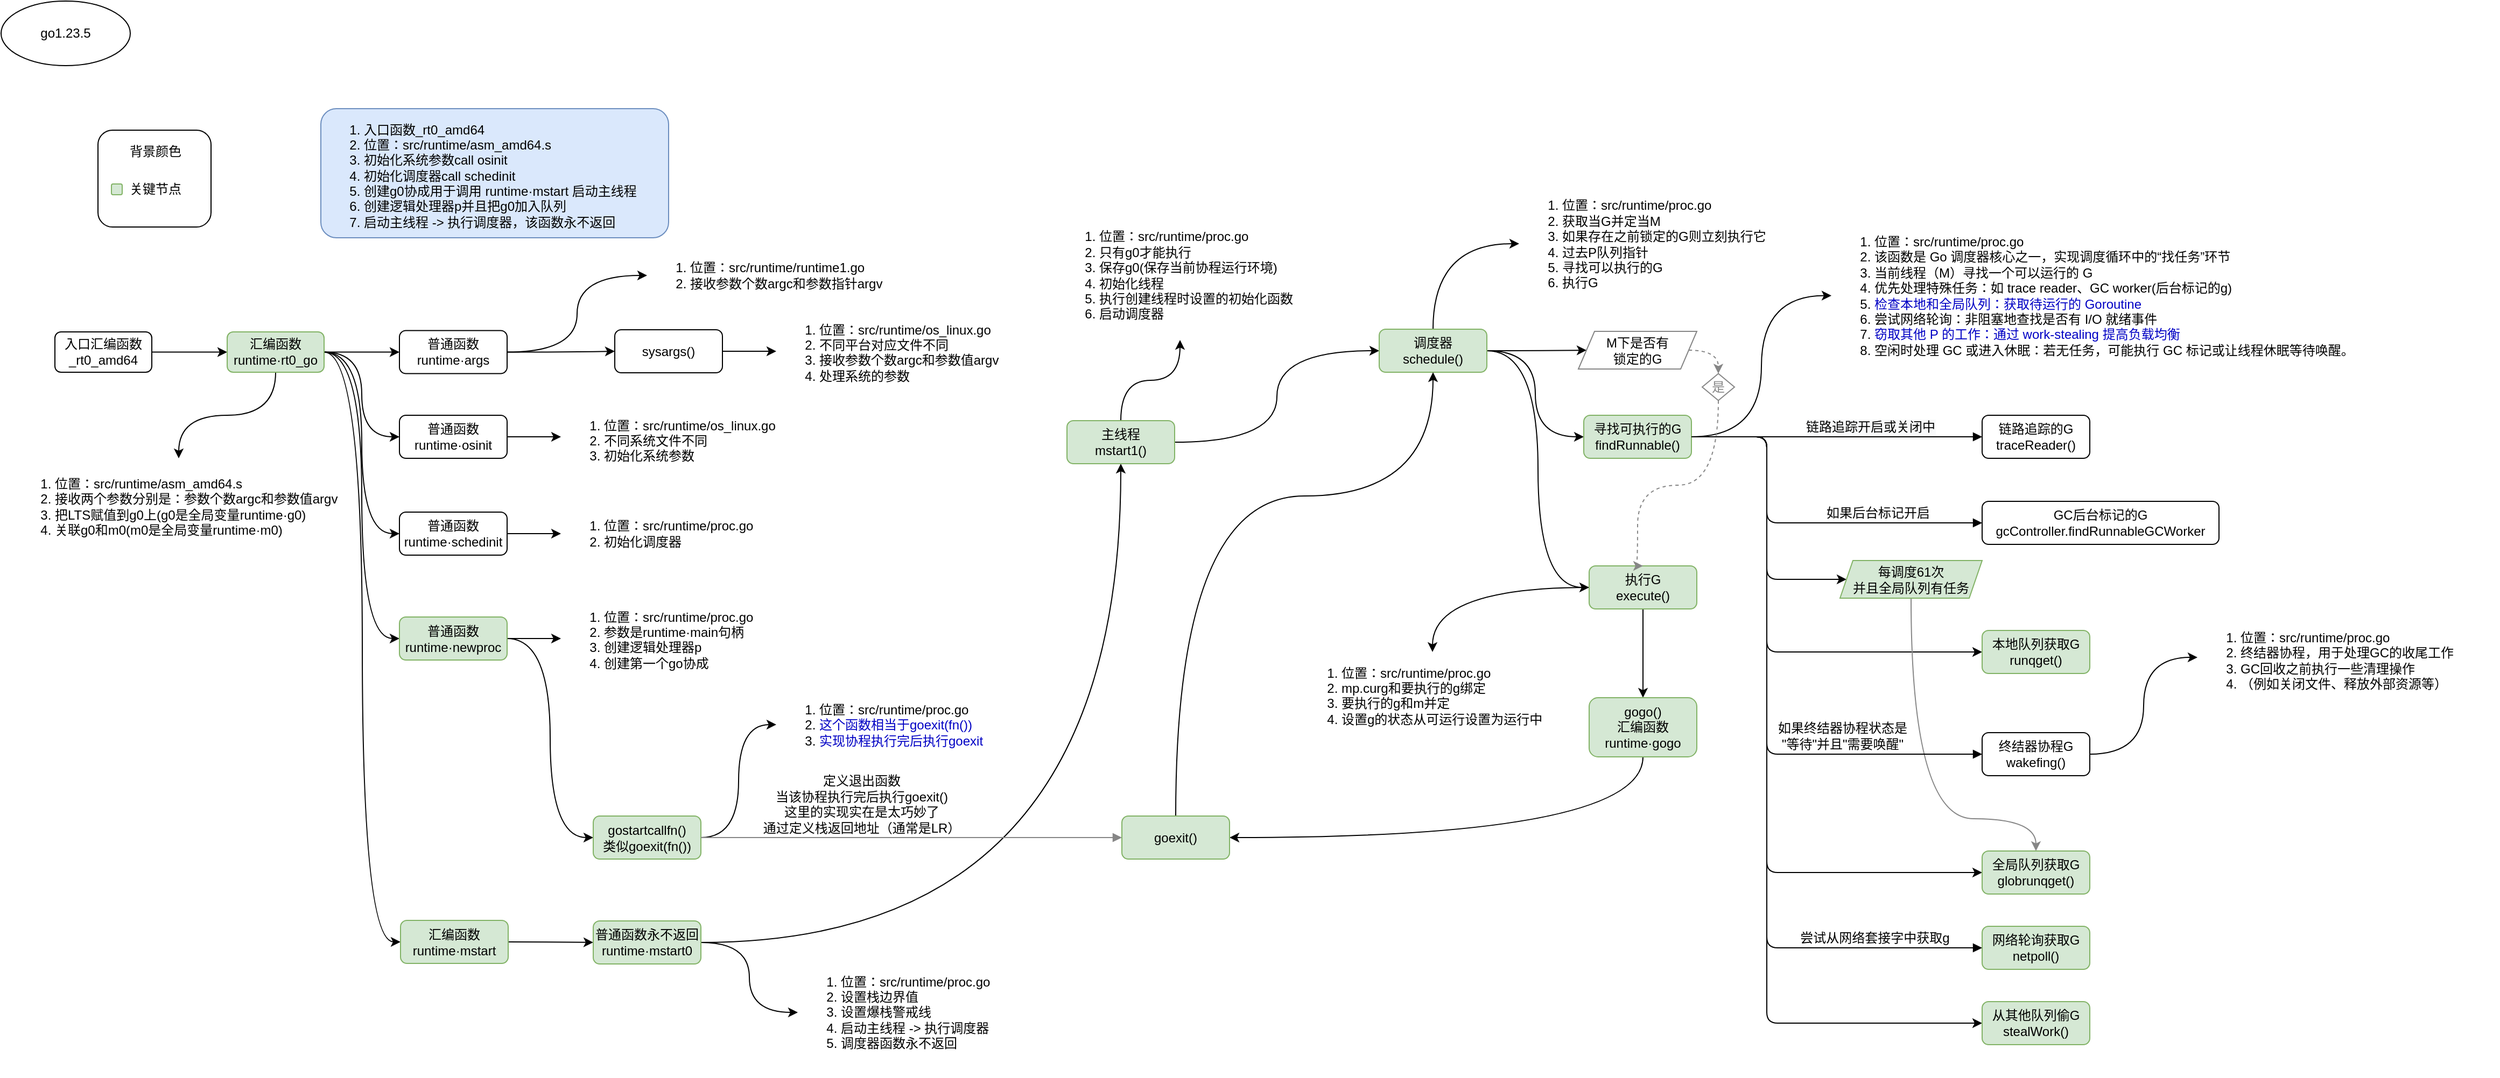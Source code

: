 <mxfile version="14.6.13" type="device"><diagram id="-mBx3Ixp7dYao347Tj0u" name="第 1 页"><mxGraphModel dx="1901" dy="1136" grid="1" gridSize="10" guides="1" tooltips="1" connect="1" arrows="1" fold="1" page="1" pageScale="1" pageWidth="827" pageHeight="1169" math="0" shadow="0"><root><mxCell id="0"/><mxCell id="1" parent="0"/><mxCell id="geAd1bpVaWgyXcSrwKbX-6" style="edgeStyle=orthogonalEdgeStyle;rounded=0;orthogonalLoop=1;jettySize=auto;html=1;entryX=0;entryY=0.5;entryDx=0;entryDy=0;" edge="1" parent="1" source="geAd1bpVaWgyXcSrwKbX-2" target="geAd1bpVaWgyXcSrwKbX-5"><mxGeometry relative="1" as="geometry"/></mxCell><mxCell id="geAd1bpVaWgyXcSrwKbX-2" value="入口汇编函数&lt;br&gt;_rt0_amd64" style="rounded=1;whiteSpace=wrap;html=1;" vertex="1" parent="1"><mxGeometry x="160" y="377.5" width="90" height="37.5" as="geometry"/></mxCell><mxCell id="geAd1bpVaWgyXcSrwKbX-3" value="&lt;span&gt;go1.23.5&lt;/span&gt;" style="ellipse;whiteSpace=wrap;html=1;" vertex="1" parent="1"><mxGeometry x="110" y="70" width="120" height="60" as="geometry"/></mxCell><mxCell id="geAd1bpVaWgyXcSrwKbX-38" style="edgeStyle=orthogonalEdgeStyle;curved=1;rounded=0;orthogonalLoop=1;jettySize=auto;html=1;fontSize=12;strokeWidth=1;" edge="1" parent="1" source="geAd1bpVaWgyXcSrwKbX-5" target="geAd1bpVaWgyXcSrwKbX-30"><mxGeometry relative="1" as="geometry"/></mxCell><mxCell id="geAd1bpVaWgyXcSrwKbX-53" style="edgeStyle=orthogonalEdgeStyle;curved=1;rounded=0;orthogonalLoop=1;jettySize=auto;html=1;entryX=0;entryY=0.5;entryDx=0;entryDy=0;fontSize=12;strokeWidth=1;" edge="1" parent="1" source="geAd1bpVaWgyXcSrwKbX-5" target="geAd1bpVaWgyXcSrwKbX-32"><mxGeometry relative="1" as="geometry"/></mxCell><mxCell id="geAd1bpVaWgyXcSrwKbX-54" style="edgeStyle=orthogonalEdgeStyle;curved=1;rounded=0;orthogonalLoop=1;jettySize=auto;html=1;entryX=0;entryY=0.5;entryDx=0;entryDy=0;fontSize=12;strokeWidth=1;" edge="1" parent="1" source="geAd1bpVaWgyXcSrwKbX-5" target="geAd1bpVaWgyXcSrwKbX-33"><mxGeometry relative="1" as="geometry"/></mxCell><mxCell id="geAd1bpVaWgyXcSrwKbX-55" style="edgeStyle=orthogonalEdgeStyle;curved=1;rounded=0;orthogonalLoop=1;jettySize=auto;html=1;entryX=0;entryY=0.5;entryDx=0;entryDy=0;fontSize=12;strokeWidth=1;" edge="1" parent="1" source="geAd1bpVaWgyXcSrwKbX-5" target="geAd1bpVaWgyXcSrwKbX-34"><mxGeometry relative="1" as="geometry"/></mxCell><mxCell id="geAd1bpVaWgyXcSrwKbX-56" style="edgeStyle=orthogonalEdgeStyle;curved=1;rounded=0;orthogonalLoop=1;jettySize=auto;html=1;entryX=0;entryY=0.5;entryDx=0;entryDy=0;fontSize=12;strokeWidth=1;" edge="1" parent="1" source="geAd1bpVaWgyXcSrwKbX-5" target="geAd1bpVaWgyXcSrwKbX-39"><mxGeometry relative="1" as="geometry"/></mxCell><mxCell id="geAd1bpVaWgyXcSrwKbX-57" style="edgeStyle=orthogonalEdgeStyle;curved=1;rounded=0;orthogonalLoop=1;jettySize=auto;html=1;entryX=0;entryY=0.5;entryDx=0;entryDy=0;fontSize=12;strokeWidth=1;" edge="1" parent="1" source="geAd1bpVaWgyXcSrwKbX-5" target="geAd1bpVaWgyXcSrwKbX-40"><mxGeometry relative="1" as="geometry"/></mxCell><mxCell id="geAd1bpVaWgyXcSrwKbX-5" value="汇编函数&lt;br&gt;runtime·rt0_go" style="rounded=1;whiteSpace=wrap;html=1;fillColor=#d5e8d4;strokeColor=#82b366;" vertex="1" parent="1"><mxGeometry x="320" y="377.5" width="90" height="37.5" as="geometry"/></mxCell><mxCell id="geAd1bpVaWgyXcSrwKbX-30" value="&lt;ol style=&quot;font-size: 12px&quot;&gt;&lt;li style=&quot;font-size: 12px&quot;&gt;位置：src/runtime/asm_amd64.s&lt;/li&gt;&lt;li style=&quot;font-size: 12px&quot;&gt;接收两个参数分别是：参数个数argc和参数值argv&lt;/li&gt;&lt;li style=&quot;font-size: 12px&quot;&gt;把LTS赋值到g0上(g0是全局变量&lt;span style=&quot;font-size: 12px&quot;&gt;runtime·g0)&lt;/span&gt;&lt;/li&gt;&lt;li style=&quot;font-size: 12px&quot;&gt;&lt;span style=&quot;font-size: 12px&quot;&gt;关联g0和m0(m0是全局变量runtime·m0)&lt;/span&gt;&lt;/li&gt;&lt;/ol&gt;" style="text;strokeColor=none;fillColor=none;html=1;verticalAlign=middle;overflow=hidden;align=left;spacing=0;labelBorderColor=none;labelBackgroundColor=none;imageWidth=24;imageHeight=24;arcSize=12;fontSize=12;absoluteArcSize=0;fillOpacity=100;" vertex="1" parent="1"><mxGeometry x="120" y="495" width="310" height="90" as="geometry"/></mxCell><mxCell id="geAd1bpVaWgyXcSrwKbX-60" style="edgeStyle=orthogonalEdgeStyle;curved=1;rounded=0;orthogonalLoop=1;jettySize=auto;html=1;entryX=0;entryY=0.5;entryDx=0;entryDy=0;fontSize=12;strokeWidth=1;" edge="1" parent="1" source="geAd1bpVaWgyXcSrwKbX-32" target="geAd1bpVaWgyXcSrwKbX-59"><mxGeometry relative="1" as="geometry"/></mxCell><mxCell id="geAd1bpVaWgyXcSrwKbX-62" style="edgeStyle=orthogonalEdgeStyle;curved=1;rounded=0;orthogonalLoop=1;jettySize=auto;html=1;fontSize=12;strokeWidth=1;" edge="1" parent="1" source="geAd1bpVaWgyXcSrwKbX-32" target="geAd1bpVaWgyXcSrwKbX-61"><mxGeometry relative="1" as="geometry"/></mxCell><mxCell id="geAd1bpVaWgyXcSrwKbX-32" value="普通函数&lt;br&gt;runtime·args" style="rounded=1;whiteSpace=wrap;html=1;labelBackgroundColor=none;align=center;" vertex="1" parent="1"><mxGeometry x="480" y="376.25" width="100" height="40" as="geometry"/></mxCell><mxCell id="geAd1bpVaWgyXcSrwKbX-69" style="edgeStyle=orthogonalEdgeStyle;curved=1;rounded=0;orthogonalLoop=1;jettySize=auto;html=1;fontSize=12;strokeWidth=1;" edge="1" parent="1" source="geAd1bpVaWgyXcSrwKbX-33" target="geAd1bpVaWgyXcSrwKbX-67"><mxGeometry relative="1" as="geometry"/></mxCell><mxCell id="geAd1bpVaWgyXcSrwKbX-33" value="普通函数&lt;br&gt;runtime·osinit" style="rounded=1;whiteSpace=wrap;html=1;labelBackgroundColor=none;align=center;" vertex="1" parent="1"><mxGeometry x="480" y="455" width="100" height="40" as="geometry"/></mxCell><mxCell id="geAd1bpVaWgyXcSrwKbX-68" style="edgeStyle=orthogonalEdgeStyle;curved=1;rounded=0;orthogonalLoop=1;jettySize=auto;html=1;fontSize=12;strokeWidth=1;entryX=0;entryY=0.5;entryDx=0;entryDy=0;" edge="1" parent="1" source="geAd1bpVaWgyXcSrwKbX-34" target="geAd1bpVaWgyXcSrwKbX-66"><mxGeometry relative="1" as="geometry"><mxPoint x="780" y="565" as="targetPoint"/></mxGeometry></mxCell><mxCell id="geAd1bpVaWgyXcSrwKbX-34" value="普通函数&lt;br&gt;runtime·schedinit" style="rounded=1;whiteSpace=wrap;html=1;labelBackgroundColor=none;align=center;" vertex="1" parent="1"><mxGeometry x="480" y="545" width="100" height="40" as="geometry"/></mxCell><mxCell id="geAd1bpVaWgyXcSrwKbX-49" style="edgeStyle=orthogonalEdgeStyle;curved=1;rounded=0;orthogonalLoop=1;jettySize=auto;html=1;entryX=0;entryY=0.5;entryDx=0;entryDy=0;fontSize=12;strokeWidth=1;" edge="1" parent="1" source="geAd1bpVaWgyXcSrwKbX-39" target="geAd1bpVaWgyXcSrwKbX-48"><mxGeometry relative="1" as="geometry"/></mxCell><mxCell id="geAd1bpVaWgyXcSrwKbX-139" style="edgeStyle=orthogonalEdgeStyle;curved=1;rounded=1;orthogonalLoop=1;jettySize=auto;html=1;entryX=0;entryY=0.5;entryDx=0;entryDy=0;fontSize=12;fontColor=#000000;strokeColor=#000000;strokeWidth=1;" edge="1" parent="1" source="geAd1bpVaWgyXcSrwKbX-39" target="geAd1bpVaWgyXcSrwKbX-137"><mxGeometry relative="1" as="geometry"/></mxCell><mxCell id="geAd1bpVaWgyXcSrwKbX-39" value="普通函数&lt;br&gt;runtime·newproc" style="rounded=1;whiteSpace=wrap;html=1;labelBackgroundColor=none;align=center;fillColor=#d5e8d4;strokeColor=#82b366;" vertex="1" parent="1"><mxGeometry x="480" y="642.5" width="100" height="40" as="geometry"/></mxCell><mxCell id="geAd1bpVaWgyXcSrwKbX-52" style="edgeStyle=orthogonalEdgeStyle;curved=1;rounded=0;orthogonalLoop=1;jettySize=auto;html=1;entryX=0;entryY=0.5;entryDx=0;entryDy=0;fontSize=12;strokeWidth=1;" edge="1" parent="1" source="geAd1bpVaWgyXcSrwKbX-40" target="geAd1bpVaWgyXcSrwKbX-45"><mxGeometry relative="1" as="geometry"/></mxCell><mxCell id="geAd1bpVaWgyXcSrwKbX-40" value="汇编函数&lt;br&gt;runtime·mstart" style="rounded=1;whiteSpace=wrap;html=1;labelBackgroundColor=none;align=center;fillColor=#d5e8d4;strokeColor=#82b366;" vertex="1" parent="1"><mxGeometry x="481" y="924.5" width="100" height="40" as="geometry"/></mxCell><mxCell id="geAd1bpVaWgyXcSrwKbX-71" style="edgeStyle=orthogonalEdgeStyle;curved=1;rounded=0;orthogonalLoop=1;jettySize=auto;html=1;entryX=0;entryY=0.5;entryDx=0;entryDy=0;fontSize=12;strokeWidth=1;" edge="1" parent="1" source="geAd1bpVaWgyXcSrwKbX-45" target="geAd1bpVaWgyXcSrwKbX-70"><mxGeometry relative="1" as="geometry"/></mxCell><mxCell id="geAd1bpVaWgyXcSrwKbX-73" style="edgeStyle=orthogonalEdgeStyle;curved=1;rounded=0;orthogonalLoop=1;jettySize=auto;html=1;entryX=0.5;entryY=1;entryDx=0;entryDy=0;fontSize=12;strokeWidth=1;" edge="1" parent="1" source="geAd1bpVaWgyXcSrwKbX-45" target="geAd1bpVaWgyXcSrwKbX-72"><mxGeometry relative="1" as="geometry"><mxPoint x="1100" y="550" as="targetPoint"/></mxGeometry></mxCell><mxCell id="geAd1bpVaWgyXcSrwKbX-45" value="&lt;span&gt;普通函数永不返回&lt;/span&gt;&lt;br&gt;runtime·mstart0" style="rounded=1;whiteSpace=wrap;html=1;labelBackgroundColor=none;align=center;fillColor=#d5e8d4;strokeColor=#82b366;" vertex="1" parent="1"><mxGeometry x="660" y="925" width="100" height="40" as="geometry"/></mxCell><mxCell id="geAd1bpVaWgyXcSrwKbX-48" value="&lt;ol&gt;&lt;li&gt;&lt;span style=&quot;font-size: 12px ; text-align: center&quot;&gt;位置：&lt;/span&gt;src/runtime/proc.go&lt;/li&gt;&lt;li style=&quot;font-size: 12px&quot;&gt;&lt;span style=&quot;text-align: center&quot;&gt;参数是runtime·main句柄&lt;/span&gt;&lt;br&gt;&lt;/li&gt;&lt;li style=&quot;font-size: 12px&quot;&gt;创建逻辑处理器p&lt;/li&gt;&lt;li style=&quot;font-size: 12px&quot;&gt;创建第一个go协成&lt;/li&gt;&lt;/ol&gt;" style="text;strokeColor=none;fillColor=none;html=1;verticalAlign=middle;overflow=hidden;align=left;spacing=0;labelBorderColor=none;labelBackgroundColor=none;imageWidth=24;imageHeight=24;arcSize=12;fontSize=12;absoluteArcSize=0;fillOpacity=100;" vertex="1" parent="1"><mxGeometry x="630" y="622.5" width="190" height="80" as="geometry"/></mxCell><mxCell id="geAd1bpVaWgyXcSrwKbX-59" value="&lt;ol&gt;&lt;li&gt;&lt;span style=&quot;font-size: 12px ; text-align: center&quot;&gt;位置：&lt;/span&gt;src/runtime/runtime1.go&lt;/li&gt;&lt;li style=&quot;font-size: 12px&quot;&gt;接收参数个数argc和参数指针argv&lt;/li&gt;&lt;/ol&gt;" style="text;strokeColor=none;fillColor=none;html=1;verticalAlign=middle;overflow=hidden;align=left;spacing=0;labelBorderColor=none;labelBackgroundColor=none;imageWidth=24;imageHeight=24;arcSize=12;fontSize=12;absoluteArcSize=0;fillOpacity=100;" vertex="1" parent="1"><mxGeometry x="710" y="285" width="240" height="80" as="geometry"/></mxCell><mxCell id="geAd1bpVaWgyXcSrwKbX-64" style="edgeStyle=orthogonalEdgeStyle;curved=1;rounded=0;orthogonalLoop=1;jettySize=auto;html=1;fontSize=12;strokeWidth=1;" edge="1" parent="1" source="geAd1bpVaWgyXcSrwKbX-61" target="geAd1bpVaWgyXcSrwKbX-63"><mxGeometry relative="1" as="geometry"/></mxCell><mxCell id="geAd1bpVaWgyXcSrwKbX-61" value="sysargs()" style="rounded=1;whiteSpace=wrap;html=1;labelBackgroundColor=none;align=center;" vertex="1" parent="1"><mxGeometry x="680" y="375.5" width="100" height="40" as="geometry"/></mxCell><mxCell id="geAd1bpVaWgyXcSrwKbX-63" value="&lt;ol&gt;&lt;li&gt;&lt;span style=&quot;font-size: 12px ; text-align: center&quot;&gt;位置：&lt;/span&gt;src/runtime/os_linux.go&lt;/li&gt;&lt;li&gt;不同平台对应文件不同&lt;/li&gt;&lt;li style=&quot;font-size: 12px&quot;&gt;接收参数个数argc和参数值argv&lt;/li&gt;&lt;li style=&quot;font-size: 12px&quot;&gt;处理系统的参数&lt;/li&gt;&lt;/ol&gt;" style="text;strokeColor=none;fillColor=none;html=1;verticalAlign=middle;overflow=hidden;align=left;spacing=0;labelBorderColor=none;labelBackgroundColor=none;imageWidth=24;imageHeight=24;arcSize=12;fontSize=12;absoluteArcSize=0;fillOpacity=100;" vertex="1" parent="1"><mxGeometry x="830" y="355.5" width="240" height="80" as="geometry"/></mxCell><mxCell id="geAd1bpVaWgyXcSrwKbX-65" value="&lt;ol&gt;&lt;li&gt;&lt;span style=&quot;text-align: center&quot;&gt;入口函数_rt0_amd64&lt;/span&gt;&lt;br&gt;&lt;/li&gt;&lt;li&gt;位置：src/runtime/asm_amd64.s&lt;/li&gt;&lt;li&gt;初始化系统参数call osinit&lt;/li&gt;&lt;li style=&quot;font-size: 12px&quot;&gt;初始化调度器call schedinit&lt;/li&gt;&lt;li style=&quot;font-size: 12px&quot;&gt;&lt;span&gt;创建g0协成用于&lt;/span&gt;&lt;span&gt;调用 runtime·mstart 启动主线程&lt;/span&gt;&lt;/li&gt;&lt;li style=&quot;font-size: 12px&quot;&gt;&lt;span&gt;创建逻辑处理器p并且把g0加入队列&lt;/span&gt;&lt;br&gt;&lt;/li&gt;&lt;li&gt;启动主线程 -&amp;gt; 执行调度器，该函数永不返回&lt;br&gt;&lt;/li&gt;&lt;/ol&gt;" style="text;html=1;verticalAlign=middle;overflow=hidden;align=left;spacing=0;labelBorderColor=none;labelBackgroundColor=none;imageWidth=24;imageHeight=24;arcSize=12;fontSize=12;absoluteArcSize=0;fillOpacity=100;fillColor=#dae8fc;strokeColor=#6c8ebf;rounded=1;" vertex="1" parent="1"><mxGeometry x="407" y="170" width="323" height="120" as="geometry"/></mxCell><mxCell id="geAd1bpVaWgyXcSrwKbX-66" value="&lt;ol&gt;&lt;li&gt;&lt;span style=&quot;font-size: 12px;&quot;&gt;位置：&lt;/span&gt;src/runtime/proc.go&lt;/li&gt;&lt;li style=&quot;font-size: 12px;&quot;&gt;初始化调度器&lt;/li&gt;&lt;/ol&gt;" style="text;strokeColor=none;fillColor=none;html=1;verticalAlign=middle;overflow=hidden;align=left;spacing=0;labelBorderColor=none;labelBackgroundColor=none;imageWidth=24;imageHeight=24;arcSize=12;fontSize=12;absoluteArcSize=0;fillOpacity=100;" vertex="1" parent="1"><mxGeometry x="630" y="535" width="190" height="60" as="geometry"/></mxCell><mxCell id="geAd1bpVaWgyXcSrwKbX-67" value="&lt;ol&gt;&lt;li&gt;&lt;span style=&quot;font-size: 12px&quot;&gt;位置：&lt;/span&gt;src/runtime/os_linux.go&lt;/li&gt;&lt;li&gt;不同系统文件不同&lt;/li&gt;&lt;li style=&quot;font-size: 12px&quot;&gt;初始化系统参数&lt;/li&gt;&lt;/ol&gt;" style="text;strokeColor=none;fillColor=none;html=1;verticalAlign=middle;overflow=hidden;align=left;spacing=0;labelBorderColor=none;labelBackgroundColor=none;imageWidth=24;imageHeight=24;arcSize=12;fontSize=12;absoluteArcSize=0;fillOpacity=100;" vertex="1" parent="1"><mxGeometry x="630" y="445" width="210" height="60" as="geometry"/></mxCell><mxCell id="geAd1bpVaWgyXcSrwKbX-70" value="&lt;ol&gt;&lt;li&gt;&lt;span style=&quot;font-size: 12px ; text-align: center&quot;&gt;位置：&lt;/span&gt;src/runtime/proc.go&lt;/li&gt;&lt;li&gt;设置栈边界值&lt;/li&gt;&lt;li&gt;设置爆栈警戒线&lt;/li&gt;&lt;li&gt;启动主线程 -&amp;gt; 执行调度器&lt;/li&gt;&lt;li&gt;调度器函数永不返回&lt;br&gt;&lt;/li&gt;&lt;/ol&gt;" style="text;strokeColor=none;fillColor=none;html=1;verticalAlign=middle;overflow=hidden;align=left;spacing=0;labelBorderColor=none;labelBackgroundColor=none;imageWidth=24;imageHeight=24;arcSize=12;fontSize=12;absoluteArcSize=0;fillOpacity=100;" vertex="1" parent="1"><mxGeometry x="850" y="950" width="200" height="120" as="geometry"/></mxCell><mxCell id="geAd1bpVaWgyXcSrwKbX-75" style="edgeStyle=orthogonalEdgeStyle;curved=1;rounded=0;orthogonalLoop=1;jettySize=auto;html=1;entryX=0.5;entryY=1;entryDx=0;entryDy=0;fontSize=12;strokeWidth=1;" edge="1" parent="1" source="geAd1bpVaWgyXcSrwKbX-72" target="geAd1bpVaWgyXcSrwKbX-74"><mxGeometry relative="1" as="geometry"/></mxCell><mxCell id="geAd1bpVaWgyXcSrwKbX-77" style="edgeStyle=orthogonalEdgeStyle;curved=1;rounded=0;orthogonalLoop=1;jettySize=auto;html=1;entryX=0;entryY=0.5;entryDx=0;entryDy=0;fontSize=12;strokeWidth=1;" edge="1" parent="1" source="geAd1bpVaWgyXcSrwKbX-72" target="geAd1bpVaWgyXcSrwKbX-76"><mxGeometry relative="1" as="geometry"/></mxCell><mxCell id="geAd1bpVaWgyXcSrwKbX-72" value="主线程&lt;br&gt;mstart1()" style="rounded=1;whiteSpace=wrap;html=1;labelBackgroundColor=none;fontSize=12;align=center;fillColor=#d5e8d4;strokeColor=#82b366;" vertex="1" parent="1"><mxGeometry x="1100" y="460" width="100" height="40" as="geometry"/></mxCell><mxCell id="geAd1bpVaWgyXcSrwKbX-74" value="&lt;ol&gt;&lt;li&gt;&lt;span style=&quot;font-size: 12px ; text-align: center&quot;&gt;位置：&lt;/span&gt;src/runtime/proc.go&lt;/li&gt;&lt;li&gt;只有g0才能执行&lt;/li&gt;&lt;li&gt;保存g0(保存当前协程运行环境)&lt;/li&gt;&lt;li&gt;初始化线程&lt;/li&gt;&lt;li&gt;执行创建线程时设置的初始化函数&lt;/li&gt;&lt;li&gt;启动调度器&lt;/li&gt;&lt;/ol&gt;" style="text;strokeColor=none;fillColor=none;html=1;verticalAlign=middle;overflow=hidden;align=left;spacing=0;labelBorderColor=none;labelBackgroundColor=none;imageWidth=24;imageHeight=24;arcSize=12;fontSize=12;absoluteArcSize=0;fillOpacity=100;" vertex="1" parent="1"><mxGeometry x="1090" y="265" width="230" height="120" as="geometry"/></mxCell><mxCell id="geAd1bpVaWgyXcSrwKbX-88" style="edgeStyle=orthogonalEdgeStyle;curved=1;rounded=0;orthogonalLoop=1;jettySize=auto;html=1;entryX=0;entryY=0.5;entryDx=0;entryDy=0;fontSize=12;strokeWidth=1;exitX=0.5;exitY=0;exitDx=0;exitDy=0;" edge="1" parent="1" source="geAd1bpVaWgyXcSrwKbX-76" target="geAd1bpVaWgyXcSrwKbX-87"><mxGeometry relative="1" as="geometry"/></mxCell><mxCell id="geAd1bpVaWgyXcSrwKbX-93" style="edgeStyle=orthogonalEdgeStyle;curved=1;rounded=0;orthogonalLoop=1;jettySize=auto;html=1;fontSize=12;strokeWidth=1;entryX=0;entryY=0.5;entryDx=0;entryDy=0;" edge="1" parent="1" source="geAd1bpVaWgyXcSrwKbX-76" target="geAd1bpVaWgyXcSrwKbX-115"><mxGeometry relative="1" as="geometry"><mxPoint x="1560" y="370" as="targetPoint"/></mxGeometry></mxCell><mxCell id="geAd1bpVaWgyXcSrwKbX-96" style="edgeStyle=orthogonalEdgeStyle;curved=1;rounded=0;orthogonalLoop=1;jettySize=auto;html=1;entryX=0;entryY=0.5;entryDx=0;entryDy=0;fontSize=12;strokeWidth=1;" edge="1" parent="1" source="geAd1bpVaWgyXcSrwKbX-76" target="geAd1bpVaWgyXcSrwKbX-89"><mxGeometry relative="1" as="geometry"/></mxCell><mxCell id="geAd1bpVaWgyXcSrwKbX-97" style="edgeStyle=orthogonalEdgeStyle;curved=1;rounded=0;orthogonalLoop=1;jettySize=auto;html=1;entryX=0;entryY=0.5;entryDx=0;entryDy=0;fontSize=12;strokeWidth=1;" edge="1" parent="1" source="geAd1bpVaWgyXcSrwKbX-76" target="geAd1bpVaWgyXcSrwKbX-91"><mxGeometry relative="1" as="geometry"/></mxCell><mxCell id="geAd1bpVaWgyXcSrwKbX-76" value="调度器&lt;br&gt;schedule()" style="rounded=1;whiteSpace=wrap;html=1;labelBackgroundColor=none;fontSize=12;align=center;fillColor=#d5e8d4;strokeColor=#82b366;" vertex="1" parent="1"><mxGeometry x="1390" y="375" width="100" height="40" as="geometry"/></mxCell><mxCell id="geAd1bpVaWgyXcSrwKbX-85" value="" style="group" vertex="1" connectable="0" parent="1"><mxGeometry x="200" y="190" width="105" height="90" as="geometry"/></mxCell><mxCell id="geAd1bpVaWgyXcSrwKbX-83" value="" style="rounded=1;whiteSpace=wrap;html=1;labelBackgroundColor=none;fontSize=12;align=center;fillColor=none;" vertex="1" parent="geAd1bpVaWgyXcSrwKbX-85"><mxGeometry width="105" height="90" as="geometry"/></mxCell><mxCell id="geAd1bpVaWgyXcSrwKbX-78" value="" style="rounded=1;whiteSpace=wrap;html=1;fillColor=#d5e8d4;strokeColor=#82b366;" vertex="1" parent="geAd1bpVaWgyXcSrwKbX-85"><mxGeometry x="12.5" y="50" width="10" height="10" as="geometry"/></mxCell><mxCell id="geAd1bpVaWgyXcSrwKbX-79" value="关键节点" style="text;html=1;align=center;verticalAlign=middle;resizable=0;points=[];autosize=1;strokeColor=none;fontSize=12;" vertex="1" parent="geAd1bpVaWgyXcSrwKbX-85"><mxGeometry x="22.5" y="45" width="60" height="20" as="geometry"/></mxCell><mxCell id="geAd1bpVaWgyXcSrwKbX-82" value="背景颜色" style="text;html=1;align=center;verticalAlign=middle;resizable=0;points=[];autosize=1;strokeColor=none;fontSize=12;" vertex="1" parent="geAd1bpVaWgyXcSrwKbX-85"><mxGeometry x="22.5" y="10" width="60" height="20" as="geometry"/></mxCell><mxCell id="geAd1bpVaWgyXcSrwKbX-94" style="edgeStyle=orthogonalEdgeStyle;curved=1;rounded=0;orthogonalLoop=1;jettySize=auto;html=1;entryX=0.5;entryY=0;entryDx=0;entryDy=0;fontSize=12;strokeWidth=1;fontColor=#C6C6C6;dashed=1;strokeColor=#868686;exitX=1;exitY=0.5;exitDx=0;exitDy=0;" edge="1" parent="1" source="geAd1bpVaWgyXcSrwKbX-115" target="geAd1bpVaWgyXcSrwKbX-92"><mxGeometry relative="1" as="geometry"/></mxCell><mxCell id="geAd1bpVaWgyXcSrwKbX-87" value="&lt;ol&gt;&lt;li&gt;&lt;span style=&quot;font-size: 12px ; text-align: center&quot;&gt;位置：&lt;/span&gt;src/runtime/proc.go&lt;/li&gt;&lt;li&gt;获取当G并定当M&lt;/li&gt;&lt;li&gt;如果存在之前锁定的G则立刻执行它&lt;/li&gt;&lt;li&gt;过去P队列指针&lt;/li&gt;&lt;li&gt;寻找可以执行的G&lt;/li&gt;&lt;li&gt;执行G&lt;/li&gt;&lt;/ol&gt;" style="text;strokeColor=none;fillColor=none;html=1;verticalAlign=middle;overflow=hidden;align=left;spacing=0;labelBorderColor=none;labelBackgroundColor=none;imageWidth=24;imageHeight=24;arcSize=12;fontSize=12;absoluteArcSize=0;fillOpacity=100;" vertex="1" parent="1"><mxGeometry x="1520" y="235.5" width="240" height="120" as="geometry"/></mxCell><mxCell id="geAd1bpVaWgyXcSrwKbX-99" style="edgeStyle=orthogonalEdgeStyle;curved=1;rounded=0;orthogonalLoop=1;jettySize=auto;html=1;entryX=0;entryY=0.5;entryDx=0;entryDy=0;fontSize=12;strokeWidth=1;" edge="1" parent="1" source="geAd1bpVaWgyXcSrwKbX-89" target="geAd1bpVaWgyXcSrwKbX-98"><mxGeometry relative="1" as="geometry"/></mxCell><mxCell id="geAd1bpVaWgyXcSrwKbX-109" style="rounded=1;orthogonalLoop=1;jettySize=auto;html=1;fontSize=12;fontColor=#000000;strokeColor=#000000;strokeWidth=1;exitX=1;exitY=0.5;exitDx=0;exitDy=0;entryX=0;entryY=0.5;entryDx=0;entryDy=0;edgeStyle=orthogonalEdgeStyle;" edge="1" parent="1" source="geAd1bpVaWgyXcSrwKbX-89" target="geAd1bpVaWgyXcSrwKbX-118"><mxGeometry relative="1" as="geometry"><mxPoint x="1720" y="670" as="targetPoint"/><Array as="points"><mxPoint x="1750" y="475"/><mxPoint x="1750" y="608"/></Array></mxGeometry></mxCell><mxCell id="geAd1bpVaWgyXcSrwKbX-120" style="edgeStyle=orthogonalEdgeStyle;rounded=1;orthogonalLoop=1;jettySize=auto;html=1;entryX=0;entryY=0.5;entryDx=0;entryDy=0;fontSize=12;fontColor=#000000;strokeColor=#000000;strokeWidth=1;" edge="1" parent="1" source="geAd1bpVaWgyXcSrwKbX-89" target="geAd1bpVaWgyXcSrwKbX-119"><mxGeometry relative="1" as="geometry"><Array as="points"><mxPoint x="1750" y="475"/><mxPoint x="1750" y="675"/></Array></mxGeometry></mxCell><mxCell id="geAd1bpVaWgyXcSrwKbX-122" style="edgeStyle=orthogonalEdgeStyle;rounded=1;orthogonalLoop=1;jettySize=auto;html=1;entryX=0;entryY=0.5;entryDx=0;entryDy=0;fontSize=12;fontColor=#000000;strokeColor=#000000;strokeWidth=1;" edge="1" parent="1" source="geAd1bpVaWgyXcSrwKbX-89" target="geAd1bpVaWgyXcSrwKbX-110"><mxGeometry relative="1" as="geometry"><mxPoint x="1816.0" y="832.5" as="targetPoint"/><Array as="points"><mxPoint x="1750" y="475"/><mxPoint x="1750" y="880"/></Array></mxGeometry></mxCell><mxCell id="geAd1bpVaWgyXcSrwKbX-132" style="edgeStyle=orthogonalEdgeStyle;rounded=1;orthogonalLoop=1;jettySize=auto;html=1;entryX=0;entryY=0.5;entryDx=0;entryDy=0;fontSize=12;fontColor=#000000;strokeColor=#000000;strokeWidth=1;" edge="1" parent="1" source="geAd1bpVaWgyXcSrwKbX-89" target="geAd1bpVaWgyXcSrwKbX-130"><mxGeometry relative="1" as="geometry"><Array as="points"><mxPoint x="1750" y="475"/><mxPoint x="1750" y="1020"/></Array></mxGeometry></mxCell><mxCell id="geAd1bpVaWgyXcSrwKbX-89" value="寻找可执行的G&lt;br&gt;findRunnable()" style="rounded=1;whiteSpace=wrap;html=1;labelBackgroundColor=none;fontSize=12;align=center;fillColor=#d5e8d4;strokeColor=#82b366;" vertex="1" parent="1"><mxGeometry x="1580" y="455" width="100" height="40" as="geometry"/></mxCell><mxCell id="geAd1bpVaWgyXcSrwKbX-135" style="edgeStyle=orthogonalEdgeStyle;rounded=1;orthogonalLoop=1;jettySize=auto;html=1;fontSize=12;fontColor=#000000;strokeWidth=1;curved=1;" edge="1" parent="1" source="geAd1bpVaWgyXcSrwKbX-91" target="geAd1bpVaWgyXcSrwKbX-133"><mxGeometry relative="1" as="geometry"/></mxCell><mxCell id="geAd1bpVaWgyXcSrwKbX-136" style="edgeStyle=orthogonalEdgeStyle;curved=1;rounded=1;orthogonalLoop=1;jettySize=auto;html=1;fontSize=12;fontColor=#000000;strokeColor=#000000;strokeWidth=1;" edge="1" parent="1" source="geAd1bpVaWgyXcSrwKbX-91" target="geAd1bpVaWgyXcSrwKbX-134"><mxGeometry relative="1" as="geometry"/></mxCell><mxCell id="geAd1bpVaWgyXcSrwKbX-91" value="执行G&lt;br&gt;execute()" style="rounded=1;whiteSpace=wrap;html=1;labelBackgroundColor=none;fontSize=12;align=center;fillColor=#d5e8d4;strokeColor=#82b366;" vertex="1" parent="1"><mxGeometry x="1585" y="595" width="100" height="40" as="geometry"/></mxCell><mxCell id="geAd1bpVaWgyXcSrwKbX-95" style="rounded=0;orthogonalLoop=1;jettySize=auto;html=1;entryX=0.5;entryY=0;entryDx=0;entryDy=0;fontSize=12;strokeWidth=1;exitX=0.5;exitY=1;exitDx=0;exitDy=0;dashed=1;fontColor=#868686;strokeColor=#868686;edgeStyle=orthogonalEdgeStyle;curved=1;" edge="1" parent="1" source="geAd1bpVaWgyXcSrwKbX-92" target="geAd1bpVaWgyXcSrwKbX-91"><mxGeometry relative="1" as="geometry"><Array as="points"><mxPoint x="1705" y="520"/><mxPoint x="1630" y="520"/></Array></mxGeometry></mxCell><mxCell id="geAd1bpVaWgyXcSrwKbX-92" value="是" style="rhombus;whiteSpace=wrap;html=1;labelBackgroundColor=none;fontSize=12;fillColor=none;align=center;strokeColor=#868686;fontColor=#868686;" vertex="1" parent="1"><mxGeometry x="1690" y="416.25" width="30" height="25" as="geometry"/></mxCell><mxCell id="geAd1bpVaWgyXcSrwKbX-98" value="&lt;ol&gt;&lt;li&gt;&lt;span style=&quot;font-size: 12px ; text-align: center&quot;&gt;位置：&lt;/span&gt;src/runtime/proc.go&lt;/li&gt;&lt;li&gt;该函数是 Go 调度器核心之一，实现调度循环中的“找任务”环节&lt;br&gt;&lt;/li&gt;&lt;li&gt;当前线程（M）寻找一个可以运行的 G&lt;/li&gt;&lt;li&gt;优先处理特殊任务：如 trace reader、GC worker(后台标记的g)&lt;/li&gt;&lt;li&gt;&lt;font color=&quot;#0000c4&quot;&gt;检查本地和全局队列：获取待运行的 Goroutine&lt;/font&gt;&lt;/li&gt;&lt;li&gt;尝试网络轮询：非阻塞地查找是否有 I/O 就绪事件&lt;/li&gt;&lt;li&gt;&lt;font color=&quot;#0000c4&quot;&gt;窃取其他 P 的工作：通过 work-stealing 提高负载均衡&lt;/font&gt;&lt;/li&gt;&lt;li&gt;空闲时处理 GC 或进入休眠：若无任务，可能执行 GC 标记或让线程休眠等待唤醒。&lt;br&gt;&lt;/li&gt;&lt;/ol&gt;" style="text;strokeColor=none;fillColor=none;html=1;verticalAlign=middle;overflow=hidden;align=left;spacing=0;labelBorderColor=none;labelBackgroundColor=none;imageWidth=24;imageHeight=24;arcSize=12;fontSize=12;absoluteArcSize=0;fillOpacity=100;" vertex="1" parent="1"><mxGeometry x="1810" y="271.25" width="490" height="145" as="geometry"/></mxCell><mxCell id="geAd1bpVaWgyXcSrwKbX-103" value="链路追踪的G&lt;br&gt;traceReader()" style="rounded=1;whiteSpace=wrap;html=1;labelBackgroundColor=none;fontSize=12;align=center;" vertex="1" parent="1"><mxGeometry x="1950" y="455" width="100" height="40" as="geometry"/></mxCell><mxCell id="geAd1bpVaWgyXcSrwKbX-105" value="&lt;span style=&quot;background-color: rgb(248 , 249 , 250)&quot;&gt;链路追踪开启或关闭中&lt;/span&gt;" style="html=1;verticalAlign=bottom;endArrow=block;shadow=0;edgeStyle=orthogonalEdgeStyle;fontSize=12;strokeWidth=1;exitX=1;exitY=0.5;exitDx=0;exitDy=0;entryX=0;entryY=0.5;entryDx=0;entryDy=0;" edge="1" parent="1" source="geAd1bpVaWgyXcSrwKbX-89" target="geAd1bpVaWgyXcSrwKbX-103"><mxGeometry x="0.238" width="80" relative="1" as="geometry"><mxPoint x="1780" y="630" as="sourcePoint"/><mxPoint x="1860" y="630" as="targetPoint"/><mxPoint x="-1" as="offset"/></mxGeometry></mxCell><mxCell id="geAd1bpVaWgyXcSrwKbX-106" value="GC后台标记的G&lt;br&gt;gcController.findRunnableGCWorker" style="rounded=1;whiteSpace=wrap;html=1;labelBackgroundColor=none;fontSize=12;align=center;" vertex="1" parent="1"><mxGeometry x="1950" y="535" width="220" height="40" as="geometry"/></mxCell><mxCell id="geAd1bpVaWgyXcSrwKbX-107" value="如果后台标记开启" style="html=1;verticalAlign=bottom;endArrow=block;shadow=0;edgeStyle=orthogonalEdgeStyle;fontSize=12;fontColor=#000000;strokeColor=#000000;strokeWidth=1;exitX=1;exitY=0.5;exitDx=0;exitDy=0;entryX=0;entryY=0.5;entryDx=0;entryDy=0;" edge="1" parent="1" source="geAd1bpVaWgyXcSrwKbX-89" target="geAd1bpVaWgyXcSrwKbX-106"><mxGeometry x="0.448" width="80" relative="1" as="geometry"><mxPoint x="1790" y="690" as="sourcePoint"/><mxPoint x="1870" y="690" as="targetPoint"/><Array as="points"><mxPoint x="1750" y="475"/><mxPoint x="1750" y="555"/></Array><mxPoint x="-1" as="offset"/></mxGeometry></mxCell><mxCell id="geAd1bpVaWgyXcSrwKbX-111" style="edgeStyle=orthogonalEdgeStyle;curved=1;rounded=0;orthogonalLoop=1;jettySize=auto;html=1;entryX=0.5;entryY=0;entryDx=0;entryDy=0;fontSize=12;fontColor=#000000;strokeWidth=1;exitX=0.5;exitY=1;exitDx=0;exitDy=0;strokeColor=#868686;" edge="1" parent="1" source="geAd1bpVaWgyXcSrwKbX-118" target="geAd1bpVaWgyXcSrwKbX-110"><mxGeometry relative="1" as="geometry"><mxPoint x="1920" y="600.0" as="sourcePoint"/><Array as="points"><mxPoint x="1884" y="830"/><mxPoint x="2000" y="830"/></Array></mxGeometry></mxCell><mxCell id="geAd1bpVaWgyXcSrwKbX-110" value="全局队列获取G&lt;br&gt;globrunqget()" style="rounded=1;whiteSpace=wrap;html=1;labelBackgroundColor=none;fontSize=12;align=center;fillColor=#d5e8d4;strokeColor=#82b366;" vertex="1" parent="1"><mxGeometry x="1950" y="860" width="100" height="40" as="geometry"/></mxCell><mxCell id="geAd1bpVaWgyXcSrwKbX-115" value="&lt;span&gt;M下是否有&lt;/span&gt;&lt;br&gt;&lt;span&gt;锁定的G&lt;/span&gt;" style="shape=parallelogram;perimeter=parallelogramPerimeter;whiteSpace=wrap;html=1;fixedSize=1;labelBackgroundColor=none;fontSize=12;fontColor=#000000;strokeColor=#868686;fillColor=none;align=center;size=15;" vertex="1" parent="1"><mxGeometry x="1575" y="377" width="110" height="35" as="geometry"/></mxCell><mxCell id="geAd1bpVaWgyXcSrwKbX-118" value="&lt;span&gt;每调度61次&lt;br&gt;并且全局队列有任务&lt;/span&gt;" style="shape=parallelogram;perimeter=parallelogramPerimeter;whiteSpace=wrap;html=1;fixedSize=1;labelBackgroundColor=none;fontSize=12;strokeColor=#82b366;fillColor=#d5e8d4;align=center;size=12.0;" vertex="1" parent="1"><mxGeometry x="1818" y="590" width="132" height="35" as="geometry"/></mxCell><mxCell id="geAd1bpVaWgyXcSrwKbX-119" value="本地队列获取G&lt;br&gt;runqget()" style="rounded=1;whiteSpace=wrap;html=1;labelBackgroundColor=none;fontSize=12;align=center;fillColor=#d5e8d4;strokeColor=#82b366;" vertex="1" parent="1"><mxGeometry x="1950" y="655" width="100" height="40" as="geometry"/></mxCell><mxCell id="geAd1bpVaWgyXcSrwKbX-128" style="edgeStyle=orthogonalEdgeStyle;rounded=1;orthogonalLoop=1;jettySize=auto;html=1;entryX=0;entryY=0.5;entryDx=0;entryDy=0;fontSize=12;fontColor=#000000;strokeColor=#000000;strokeWidth=1;curved=1;" edge="1" parent="1" source="geAd1bpVaWgyXcSrwKbX-124" target="geAd1bpVaWgyXcSrwKbX-127"><mxGeometry relative="1" as="geometry"/></mxCell><mxCell id="geAd1bpVaWgyXcSrwKbX-124" value="终结器协程G&lt;br&gt;wakefing()" style="rounded=1;whiteSpace=wrap;html=1;labelBackgroundColor=none;fontSize=12;align=center;" vertex="1" parent="1"><mxGeometry x="1950" y="750" width="100" height="40" as="geometry"/></mxCell><mxCell id="geAd1bpVaWgyXcSrwKbX-126" value="如果终结器协程状态是&lt;br&gt;&quot;等待&quot;并且&quot;需要唤醒&quot;" style="html=1;verticalAlign=bottom;endArrow=block;shadow=0;edgeStyle=orthogonalEdgeStyle;fontSize=12;fontColor=#000000;strokeColor=#000000;strokeWidth=1;exitX=1;exitY=0.5;exitDx=0;exitDy=0;entryX=0;entryY=0.5;entryDx=0;entryDy=0;" edge="1" parent="1" source="geAd1bpVaWgyXcSrwKbX-89" target="geAd1bpVaWgyXcSrwKbX-124"><mxGeometry x="0.54" width="80" relative="1" as="geometry"><mxPoint x="2220" y="870" as="sourcePoint"/><mxPoint x="2300" y="870" as="targetPoint"/><Array as="points"><mxPoint x="1750" y="475"/><mxPoint x="1750" y="770"/></Array><mxPoint as="offset"/></mxGeometry></mxCell><mxCell id="geAd1bpVaWgyXcSrwKbX-127" value="&lt;ol&gt;&lt;li&gt;&lt;span style=&quot;font-size: 12px ; text-align: center&quot;&gt;位置：&lt;/span&gt;src/runtime/proc.go&lt;/li&gt;&lt;li&gt;终结器协程，用于处理GC的收尾工作&lt;/li&gt;&lt;li&gt;GC回收之前执行一些清理操作&lt;/li&gt;&lt;li&gt;（例如关闭文件、释放外部资源等）&lt;br&gt;&lt;/li&gt;&lt;/ol&gt;" style="text;strokeColor=none;fillColor=none;html=1;verticalAlign=middle;overflow=hidden;align=left;spacing=0;labelBorderColor=none;labelBackgroundColor=none;imageWidth=24;imageHeight=24;arcSize=12;fontSize=12;absoluteArcSize=0;fillOpacity=100;" vertex="1" parent="1"><mxGeometry x="2150" y="642.5" width="280" height="75" as="geometry"/></mxCell><mxCell id="geAd1bpVaWgyXcSrwKbX-129" value="网络轮询获取G&lt;br&gt;netpoll()" style="rounded=1;whiteSpace=wrap;html=1;labelBackgroundColor=none;fontSize=12;align=center;fillColor=#d5e8d4;strokeColor=#82b366;" vertex="1" parent="1"><mxGeometry x="1950" y="930" width="100" height="40" as="geometry"/></mxCell><mxCell id="geAd1bpVaWgyXcSrwKbX-130" value="从其他队列偷G&lt;br&gt;stealWork()" style="rounded=1;whiteSpace=wrap;html=1;labelBackgroundColor=none;fontSize=12;align=center;fillColor=#d5e8d4;strokeColor=#82b366;" vertex="1" parent="1"><mxGeometry x="1950" y="1000" width="100" height="40" as="geometry"/></mxCell><mxCell id="geAd1bpVaWgyXcSrwKbX-131" value="尝试从网络套接字中获取g" style="html=1;verticalAlign=bottom;endArrow=block;shadow=0;edgeStyle=orthogonalEdgeStyle;fontSize=12;fontColor=#000000;strokeColor=#000000;strokeWidth=1;exitX=1;exitY=0.5;exitDx=0;exitDy=0;entryX=0;entryY=0.5;entryDx=0;entryDy=0;" edge="1" parent="1" source="geAd1bpVaWgyXcSrwKbX-89" target="geAd1bpVaWgyXcSrwKbX-129"><mxGeometry x="0.732" width="80" relative="1" as="geometry"><mxPoint x="1700" y="1040" as="sourcePoint"/><mxPoint x="2020" y="1060" as="targetPoint"/><Array as="points"><mxPoint x="1750" y="475"/><mxPoint x="1750" y="950"/></Array><mxPoint as="offset"/></mxGeometry></mxCell><mxCell id="geAd1bpVaWgyXcSrwKbX-133" value="&lt;ol&gt;&lt;li&gt;&lt;span style=&quot;font-size: 12px ; text-align: center&quot;&gt;位置：&lt;/span&gt;src/runtime/proc.go&lt;/li&gt;&lt;li&gt;mp.curg和要执行的g绑定&lt;/li&gt;&lt;li&gt;要执行的g和m并定&lt;/li&gt;&lt;li&gt;设置g的状态从可运行设置为运行中&lt;/li&gt;&lt;/ol&gt;" style="text;strokeColor=none;fillColor=none;html=1;verticalAlign=middle;overflow=hidden;align=left;spacing=0;labelBorderColor=none;labelBackgroundColor=none;imageWidth=24;imageHeight=24;arcSize=12;fontSize=12;absoluteArcSize=0;fillOpacity=100;" vertex="1" parent="1"><mxGeometry x="1315" y="675" width="249" height="80" as="geometry"/></mxCell><mxCell id="geAd1bpVaWgyXcSrwKbX-143" style="edgeStyle=orthogonalEdgeStyle;curved=1;rounded=1;orthogonalLoop=1;jettySize=auto;html=1;entryX=1;entryY=0.5;entryDx=0;entryDy=0;fontSize=12;fontColor=#000000;strokeColor=#000000;strokeWidth=1;exitX=0.5;exitY=1;exitDx=0;exitDy=0;" edge="1" parent="1" source="geAd1bpVaWgyXcSrwKbX-134" target="geAd1bpVaWgyXcSrwKbX-141"><mxGeometry relative="1" as="geometry"><Array as="points"><mxPoint x="1635" y="847"/></Array></mxGeometry></mxCell><mxCell id="geAd1bpVaWgyXcSrwKbX-134" value="gogo()&lt;br&gt;汇编函数&lt;br&gt;runtime·gogo" style="rounded=1;whiteSpace=wrap;html=1;labelBackgroundColor=none;fontSize=12;align=center;fillColor=#d5e8d4;strokeColor=#82b366;" vertex="1" parent="1"><mxGeometry x="1585" y="717.5" width="100" height="55" as="geometry"/></mxCell><mxCell id="geAd1bpVaWgyXcSrwKbX-140" style="edgeStyle=orthogonalEdgeStyle;curved=1;rounded=1;orthogonalLoop=1;jettySize=auto;html=1;entryX=0;entryY=0.5;entryDx=0;entryDy=0;fontSize=12;fontColor=#000000;strokeColor=#000000;strokeWidth=1;exitX=1;exitY=0.5;exitDx=0;exitDy=0;" edge="1" parent="1" source="geAd1bpVaWgyXcSrwKbX-137" target="geAd1bpVaWgyXcSrwKbX-138"><mxGeometry relative="1" as="geometry"/></mxCell><mxCell id="geAd1bpVaWgyXcSrwKbX-137" value="gostartcallfn()&lt;br&gt;类似goexit(fn())" style="rounded=1;whiteSpace=wrap;html=1;labelBackgroundColor=none;align=center;fillColor=#d5e8d4;strokeColor=#82b366;" vertex="1" parent="1"><mxGeometry x="660" y="827.5" width="100" height="40" as="geometry"/></mxCell><mxCell id="geAd1bpVaWgyXcSrwKbX-138" value="&lt;ol&gt;&lt;li&gt;&lt;span style=&quot;font-size: 12px&quot;&gt;位置：&lt;/span&gt;src/runtime/proc.go&lt;/li&gt;&lt;li style=&quot;font-size: 12px&quot;&gt;&lt;font color=&quot;#0000c4&quot;&gt;这个函数相当于goexit(fn())&lt;/font&gt;&lt;/li&gt;&lt;li style=&quot;font-size: 12px&quot;&gt;&lt;font color=&quot;#0000c4&quot;&gt;实现协程执行完后执行goexit&lt;/font&gt;&lt;/li&gt;&lt;/ol&gt;" style="text;strokeColor=none;fillColor=none;html=1;verticalAlign=middle;overflow=hidden;align=left;spacing=0;labelBorderColor=none;labelBackgroundColor=none;imageWidth=24;imageHeight=24;arcSize=12;fontSize=12;absoluteArcSize=0;fillOpacity=100;" vertex="1" parent="1"><mxGeometry x="830" y="702.5" width="200" height="80" as="geometry"/></mxCell><mxCell id="geAd1bpVaWgyXcSrwKbX-144" style="edgeStyle=orthogonalEdgeStyle;curved=1;rounded=1;orthogonalLoop=1;jettySize=auto;html=1;entryX=0.5;entryY=1;entryDx=0;entryDy=0;fontSize=12;fontColor=#000000;strokeColor=#000000;strokeWidth=1;exitX=0.5;exitY=0;exitDx=0;exitDy=0;" edge="1" parent="1" source="geAd1bpVaWgyXcSrwKbX-141" target="geAd1bpVaWgyXcSrwKbX-76"><mxGeometry relative="1" as="geometry"><Array as="points"><mxPoint x="1201" y="530"/><mxPoint x="1440" y="530"/></Array></mxGeometry></mxCell><mxCell id="geAd1bpVaWgyXcSrwKbX-141" value="goexit()" style="rounded=1;whiteSpace=wrap;html=1;labelBackgroundColor=none;align=center;fillColor=#d5e8d4;strokeColor=#82b366;" vertex="1" parent="1"><mxGeometry x="1151" y="827.5" width="100" height="40" as="geometry"/></mxCell><mxCell id="geAd1bpVaWgyXcSrwKbX-142" value="定义退出函数&lt;br&gt;当该协程执行完后执行goexit()&lt;br&gt;这里的实现实在是太巧妙了&lt;br&gt;通过定义栈返回地址（通常是LR）" style="html=1;verticalAlign=bottom;endArrow=block;shadow=0;edgeStyle=orthogonalEdgeStyle;fontSize=12;fontColor=#000000;strokeWidth=1;entryX=0;entryY=0.5;entryDx=0;entryDy=0;exitX=1;exitY=0.5;exitDx=0;exitDy=0;strokeColor=#868686;" edge="1" parent="1" source="geAd1bpVaWgyXcSrwKbX-137" target="geAd1bpVaWgyXcSrwKbX-141"><mxGeometry x="-0.233" width="80" relative="1" as="geometry"><mxPoint x="830" y="870" as="sourcePoint"/><mxPoint x="910" y="870" as="targetPoint"/><mxPoint x="-1" as="offset"/></mxGeometry></mxCell></root></mxGraphModel></diagram></mxfile>